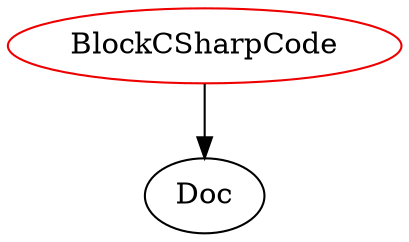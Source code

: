 digraph blockcsharpcode{
BlockCSharpCode -> Doc;
BlockCSharpCode	[shape=oval, color=red2, label="BlockCSharpCode"];
}
